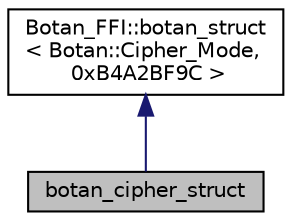 digraph "botan_cipher_struct"
{
  edge [fontname="Helvetica",fontsize="10",labelfontname="Helvetica",labelfontsize="10"];
  node [fontname="Helvetica",fontsize="10",shape=record];
  Node2 [label="botan_cipher_struct",height=0.2,width=0.4,color="black", fillcolor="grey75", style="filled", fontcolor="black"];
  Node3 -> Node2 [dir="back",color="midnightblue",fontsize="10",style="solid",fontname="Helvetica"];
  Node3 [label="Botan_FFI::botan_struct\l\< Botan::Cipher_Mode,\l 0xB4A2BF9C \>",height=0.2,width=0.4,color="black", fillcolor="white", style="filled",URL="$struct_botan___f_f_i_1_1botan__struct.html"];
}
